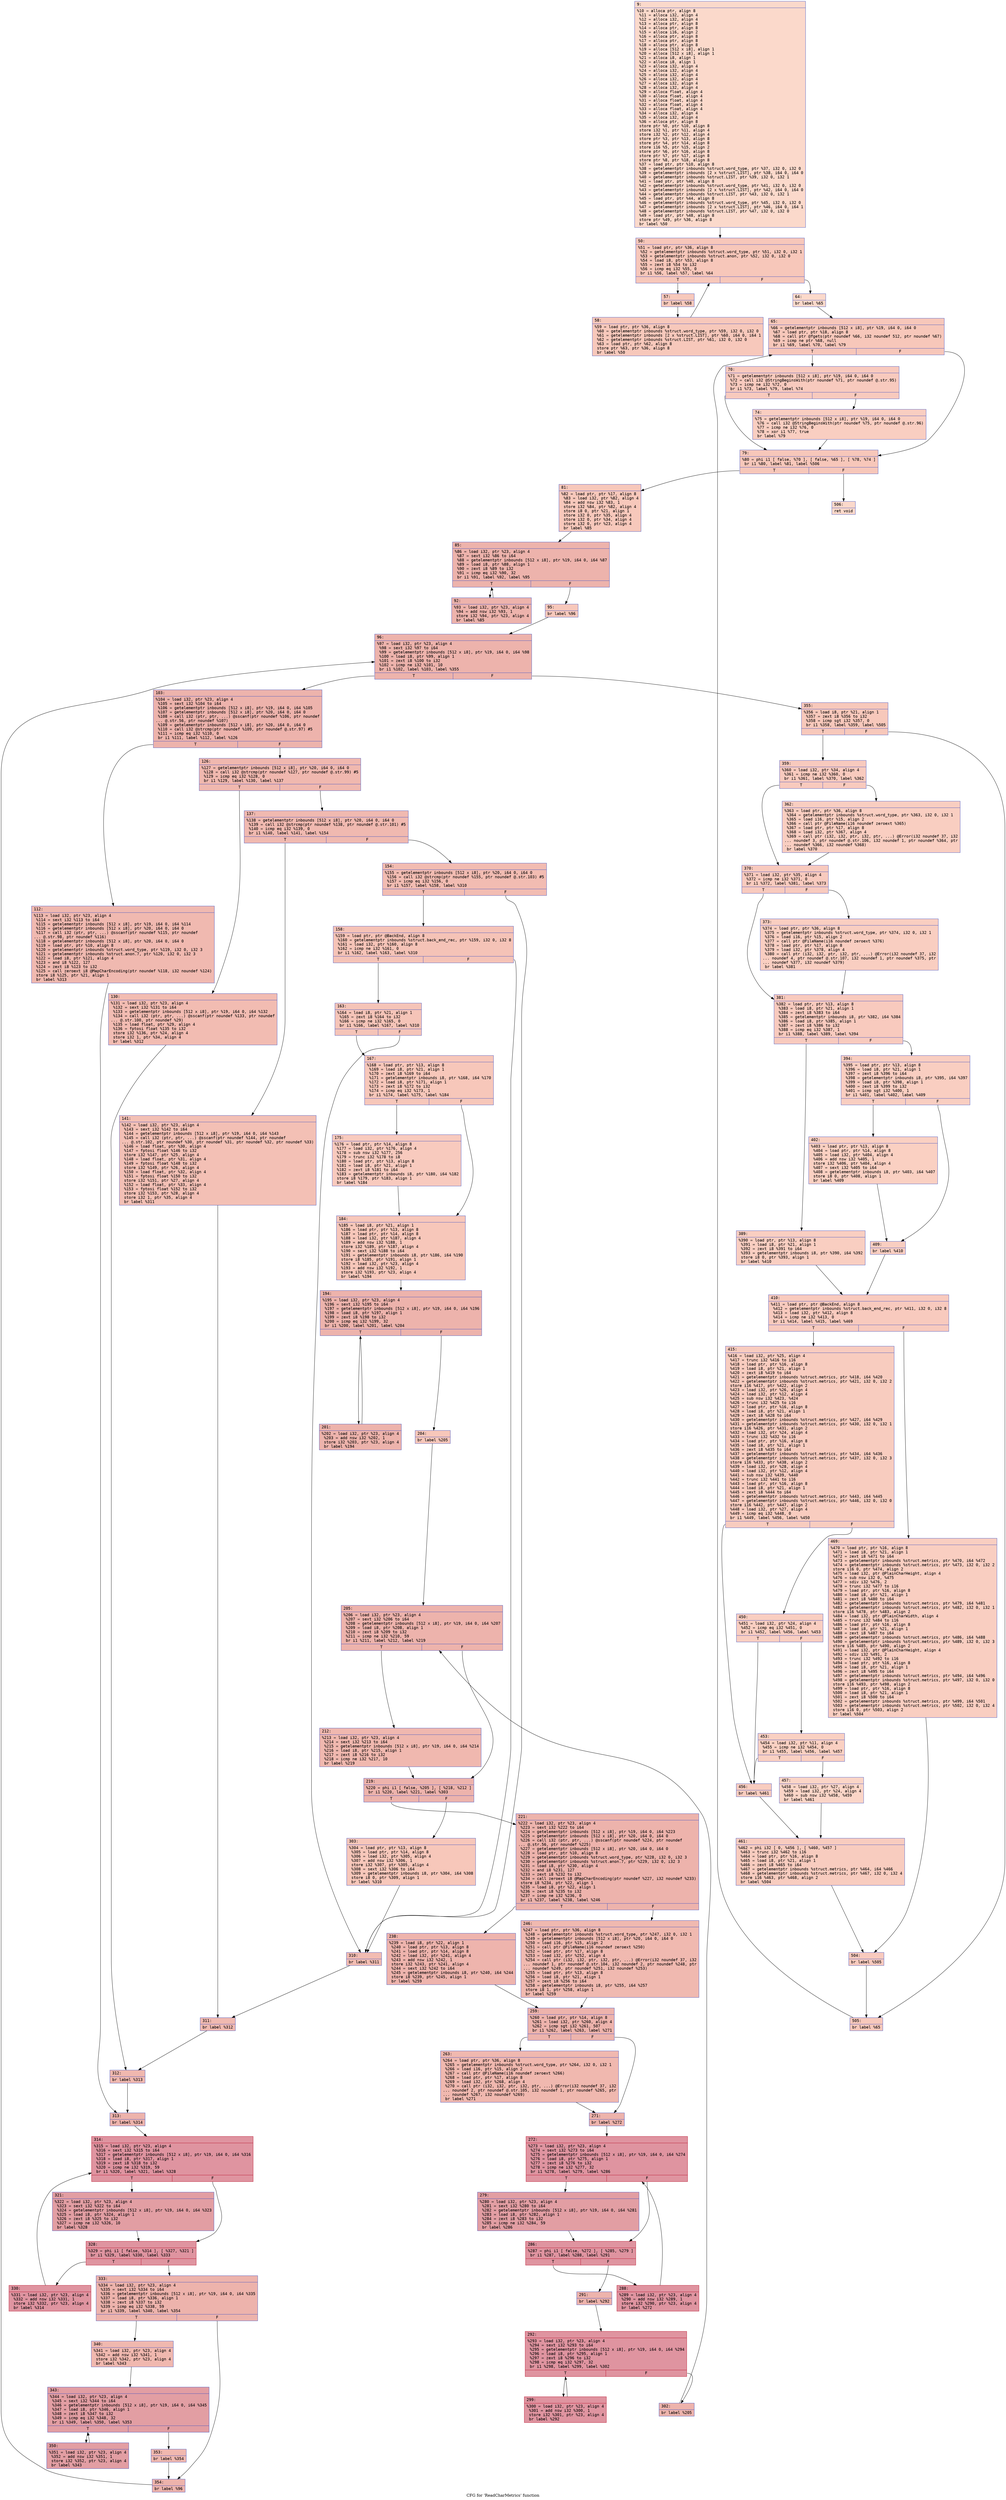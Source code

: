 digraph "CFG for 'ReadCharMetrics' function" {
	label="CFG for 'ReadCharMetrics' function";

	Node0x600000510820 [shape=record,color="#3d50c3ff", style=filled, fillcolor="#f7a88970" fontname="Courier",label="{9:\l|  %10 = alloca ptr, align 8\l  %11 = alloca i32, align 4\l  %12 = alloca i32, align 4\l  %13 = alloca ptr, align 8\l  %14 = alloca ptr, align 8\l  %15 = alloca i16, align 2\l  %16 = alloca ptr, align 8\l  %17 = alloca ptr, align 8\l  %18 = alloca ptr, align 8\l  %19 = alloca [512 x i8], align 1\l  %20 = alloca [512 x i8], align 1\l  %21 = alloca i8, align 1\l  %22 = alloca i8, align 1\l  %23 = alloca i32, align 4\l  %24 = alloca i32, align 4\l  %25 = alloca i32, align 4\l  %26 = alloca i32, align 4\l  %27 = alloca i32, align 4\l  %28 = alloca i32, align 4\l  %29 = alloca float, align 4\l  %30 = alloca float, align 4\l  %31 = alloca float, align 4\l  %32 = alloca float, align 4\l  %33 = alloca float, align 4\l  %34 = alloca i32, align 4\l  %35 = alloca i32, align 4\l  %36 = alloca ptr, align 8\l  store ptr %0, ptr %10, align 8\l  store i32 %1, ptr %11, align 4\l  store i32 %2, ptr %12, align 4\l  store ptr %3, ptr %13, align 8\l  store ptr %4, ptr %14, align 8\l  store i16 %5, ptr %15, align 2\l  store ptr %6, ptr %16, align 8\l  store ptr %7, ptr %17, align 8\l  store ptr %8, ptr %18, align 8\l  %37 = load ptr, ptr %10, align 8\l  %38 = getelementptr inbounds %struct.word_type, ptr %37, i32 0, i32 0\l  %39 = getelementptr inbounds [2 x %struct.LIST], ptr %38, i64 0, i64 0\l  %40 = getelementptr inbounds %struct.LIST, ptr %39, i32 0, i32 1\l  %41 = load ptr, ptr %40, align 8\l  %42 = getelementptr inbounds %struct.word_type, ptr %41, i32 0, i32 0\l  %43 = getelementptr inbounds [2 x %struct.LIST], ptr %42, i64 0, i64 0\l  %44 = getelementptr inbounds %struct.LIST, ptr %43, i32 0, i32 1\l  %45 = load ptr, ptr %44, align 8\l  %46 = getelementptr inbounds %struct.word_type, ptr %45, i32 0, i32 0\l  %47 = getelementptr inbounds [2 x %struct.LIST], ptr %46, i64 0, i64 1\l  %48 = getelementptr inbounds %struct.LIST, ptr %47, i32 0, i32 0\l  %49 = load ptr, ptr %48, align 8\l  store ptr %49, ptr %36, align 8\l  br label %50\l}"];
	Node0x600000510820 -> Node0x600000510870[tooltip="9 -> 50\nProbability 100.00%" ];
	Node0x600000510870 [shape=record,color="#3d50c3ff", style=filled, fillcolor="#ec7f6370" fontname="Courier",label="{50:\l|  %51 = load ptr, ptr %36, align 8\l  %52 = getelementptr inbounds %struct.word_type, ptr %51, i32 0, i32 1\l  %53 = getelementptr inbounds %struct.anon, ptr %52, i32 0, i32 0\l  %54 = load i8, ptr %53, align 8\l  %55 = zext i8 %54 to i32\l  %56 = icmp eq i32 %55, 0\l  br i1 %56, label %57, label %64\l|{<s0>T|<s1>F}}"];
	Node0x600000510870:s0 -> Node0x6000005108c0[tooltip="50 -> 57\nProbability 96.88%" ];
	Node0x600000510870:s1 -> Node0x600000510960[tooltip="50 -> 64\nProbability 3.12%" ];
	Node0x6000005108c0 [shape=record,color="#3d50c3ff", style=filled, fillcolor="#ed836670" fontname="Courier",label="{57:\l|  br label %58\l}"];
	Node0x6000005108c0 -> Node0x600000510910[tooltip="57 -> 58\nProbability 100.00%" ];
	Node0x600000510910 [shape=record,color="#3d50c3ff", style=filled, fillcolor="#ed836670" fontname="Courier",label="{58:\l|  %59 = load ptr, ptr %36, align 8\l  %60 = getelementptr inbounds %struct.word_type, ptr %59, i32 0, i32 0\l  %61 = getelementptr inbounds [2 x %struct.LIST], ptr %60, i64 0, i64 1\l  %62 = getelementptr inbounds %struct.LIST, ptr %61, i32 0, i32 0\l  %63 = load ptr, ptr %62, align 8\l  store ptr %63, ptr %36, align 8\l  br label %50\l}"];
	Node0x600000510910 -> Node0x600000510870[tooltip="58 -> 50\nProbability 100.00%" ];
	Node0x600000510960 [shape=record,color="#3d50c3ff", style=filled, fillcolor="#f7a88970" fontname="Courier",label="{64:\l|  br label %65\l}"];
	Node0x600000510960 -> Node0x6000005109b0[tooltip="64 -> 65\nProbability 100.00%" ];
	Node0x6000005109b0 [shape=record,color="#3d50c3ff", style=filled, fillcolor="#ec7f6370" fontname="Courier",label="{65:\l|  %66 = getelementptr inbounds [512 x i8], ptr %19, i64 0, i64 0\l  %67 = load ptr, ptr %18, align 8\l  %68 = call ptr @fgets(ptr noundef %66, i32 noundef 512, ptr noundef %67)\l  %69 = icmp ne ptr %68, null\l  br i1 %69, label %70, label %79\l|{<s0>T|<s1>F}}"];
	Node0x6000005109b0:s0 -> Node0x600000510a00[tooltip="65 -> 70\nProbability 62.50%" ];
	Node0x6000005109b0:s1 -> Node0x600000510aa0[tooltip="65 -> 79\nProbability 37.50%" ];
	Node0x600000510a00 [shape=record,color="#3d50c3ff", style=filled, fillcolor="#ef886b70" fontname="Courier",label="{70:\l|  %71 = getelementptr inbounds [512 x i8], ptr %19, i64 0, i64 0\l  %72 = call i32 @StringBeginsWith(ptr noundef %71, ptr noundef @.str.95)\l  %73 = icmp ne i32 %72, 0\l  br i1 %73, label %79, label %74\l|{<s0>T|<s1>F}}"];
	Node0x600000510a00:s0 -> Node0x600000510aa0[tooltip="70 -> 79\nProbability 62.50%" ];
	Node0x600000510a00:s1 -> Node0x600000510a50[tooltip="70 -> 74\nProbability 37.50%" ];
	Node0x600000510a50 [shape=record,color="#3d50c3ff", style=filled, fillcolor="#f2907270" fontname="Courier",label="{74:\l|  %75 = getelementptr inbounds [512 x i8], ptr %19, i64 0, i64 0\l  %76 = call i32 @StringBeginsWith(ptr noundef %75, ptr noundef @.str.96)\l  %77 = icmp ne i32 %76, 0\l  %78 = xor i1 %77, true\l  br label %79\l}"];
	Node0x600000510a50 -> Node0x600000510aa0[tooltip="74 -> 79\nProbability 100.00%" ];
	Node0x600000510aa0 [shape=record,color="#3d50c3ff", style=filled, fillcolor="#ec7f6370" fontname="Courier",label="{79:\l|  %80 = phi i1 [ false, %70 ], [ false, %65 ], [ %78, %74 ]\l  br i1 %80, label %81, label %506\l|{<s0>T|<s1>F}}"];
	Node0x600000510aa0:s0 -> Node0x600000510af0[tooltip="79 -> 81\nProbability 96.88%" ];
	Node0x600000510aa0:s1 -> Node0x600000512170[tooltip="79 -> 506\nProbability 3.12%" ];
	Node0x600000510af0 [shape=record,color="#3d50c3ff", style=filled, fillcolor="#ed836670" fontname="Courier",label="{81:\l|  %82 = load ptr, ptr %17, align 8\l  %83 = load i32, ptr %82, align 4\l  %84 = add nsw i32 %83, 1\l  store i32 %84, ptr %82, align 4\l  store i8 0, ptr %21, align 1\l  store i32 0, ptr %35, align 4\l  store i32 0, ptr %34, align 4\l  store i32 0, ptr %23, align 4\l  br label %85\l}"];
	Node0x600000510af0 -> Node0x600000510b40[tooltip="81 -> 85\nProbability 100.00%" ];
	Node0x600000510b40 [shape=record,color="#3d50c3ff", style=filled, fillcolor="#d6524470" fontname="Courier",label="{85:\l|  %86 = load i32, ptr %23, align 4\l  %87 = sext i32 %86 to i64\l  %88 = getelementptr inbounds [512 x i8], ptr %19, i64 0, i64 %87\l  %89 = load i8, ptr %88, align 1\l  %90 = zext i8 %89 to i32\l  %91 = icmp eq i32 %90, 32\l  br i1 %91, label %92, label %95\l|{<s0>T|<s1>F}}"];
	Node0x600000510b40:s0 -> Node0x600000510b90[tooltip="85 -> 92\nProbability 96.88%" ];
	Node0x600000510b40:s1 -> Node0x600000510be0[tooltip="85 -> 95\nProbability 3.12%" ];
	Node0x600000510b90 [shape=record,color="#3d50c3ff", style=filled, fillcolor="#d6524470" fontname="Courier",label="{92:\l|  %93 = load i32, ptr %23, align 4\l  %94 = add nsw i32 %93, 1\l  store i32 %94, ptr %23, align 4\l  br label %85\l}"];
	Node0x600000510b90 -> Node0x600000510b40[tooltip="92 -> 85\nProbability 100.00%" ];
	Node0x600000510be0 [shape=record,color="#3d50c3ff", style=filled, fillcolor="#ed836670" fontname="Courier",label="{95:\l|  br label %96\l}"];
	Node0x600000510be0 -> Node0x600000510c30[tooltip="95 -> 96\nProbability 100.00%" ];
	Node0x600000510c30 [shape=record,color="#3d50c3ff", style=filled, fillcolor="#d6524470" fontname="Courier",label="{96:\l|  %97 = load i32, ptr %23, align 4\l  %98 = sext i32 %97 to i64\l  %99 = getelementptr inbounds [512 x i8], ptr %19, i64 0, i64 %98\l  %100 = load i8, ptr %99, align 1\l  %101 = zext i8 %100 to i32\l  %102 = icmp ne i32 %101, 10\l  br i1 %102, label %103, label %355\l|{<s0>T|<s1>F}}"];
	Node0x600000510c30:s0 -> Node0x600000510c80[tooltip="96 -> 103\nProbability 96.88%" ];
	Node0x600000510c30:s1 -> Node0x600000511b30[tooltip="96 -> 355\nProbability 3.12%" ];
	Node0x600000510c80 [shape=record,color="#3d50c3ff", style=filled, fillcolor="#d6524470" fontname="Courier",label="{103:\l|  %104 = load i32, ptr %23, align 4\l  %105 = sext i32 %104 to i64\l  %106 = getelementptr inbounds [512 x i8], ptr %19, i64 0, i64 %105\l  %107 = getelementptr inbounds [512 x i8], ptr %20, i64 0, i64 0\l  %108 = call i32 (ptr, ptr, ...) @sscanf(ptr noundef %106, ptr noundef\l... @.str.56, ptr noundef %107)\l  %109 = getelementptr inbounds [512 x i8], ptr %20, i64 0, i64 0\l  %110 = call i32 @strcmp(ptr noundef %109, ptr noundef @.str.97) #5\l  %111 = icmp eq i32 %110, 0\l  br i1 %111, label %112, label %126\l|{<s0>T|<s1>F}}"];
	Node0x600000510c80:s0 -> Node0x600000510cd0[tooltip="103 -> 112\nProbability 37.50%" ];
	Node0x600000510c80:s1 -> Node0x600000510d20[tooltip="103 -> 126\nProbability 62.50%" ];
	Node0x600000510cd0 [shape=record,color="#3d50c3ff", style=filled, fillcolor="#de614d70" fontname="Courier",label="{112:\l|  %113 = load i32, ptr %23, align 4\l  %114 = sext i32 %113 to i64\l  %115 = getelementptr inbounds [512 x i8], ptr %19, i64 0, i64 %114\l  %116 = getelementptr inbounds [512 x i8], ptr %20, i64 0, i64 0\l  %117 = call i32 (ptr, ptr, ...) @sscanf(ptr noundef %115, ptr noundef\l... @.str.98, ptr noundef %116)\l  %118 = getelementptr inbounds [512 x i8], ptr %20, i64 0, i64 0\l  %119 = load ptr, ptr %10, align 8\l  %120 = getelementptr inbounds %struct.word_type, ptr %119, i32 0, i32 3\l  %121 = getelementptr inbounds %struct.anon.7, ptr %120, i32 0, i32 3\l  %122 = load i8, ptr %121, align 4\l  %123 = and i8 %122, 127\l  %124 = zext i8 %123 to i32\l  %125 = call zeroext i8 @MapCharEncoding(ptr noundef %118, i32 noundef %124)\l  store i8 %125, ptr %21, align 1\l  br label %313\l}"];
	Node0x600000510cd0 -> Node0x6000005117c0[tooltip="112 -> 313\nProbability 100.00%" ];
	Node0x600000510d20 [shape=record,color="#3d50c3ff", style=filled, fillcolor="#dc5d4a70" fontname="Courier",label="{126:\l|  %127 = getelementptr inbounds [512 x i8], ptr %20, i64 0, i64 0\l  %128 = call i32 @strcmp(ptr noundef %127, ptr noundef @.str.99) #5\l  %129 = icmp eq i32 %128, 0\l  br i1 %129, label %130, label %137\l|{<s0>T|<s1>F}}"];
	Node0x600000510d20:s0 -> Node0x600000510d70[tooltip="126 -> 130\nProbability 37.50%" ];
	Node0x600000510d20:s1 -> Node0x600000510dc0[tooltip="126 -> 137\nProbability 62.50%" ];
	Node0x600000510d70 [shape=record,color="#3d50c3ff", style=filled, fillcolor="#e1675170" fontname="Courier",label="{130:\l|  %131 = load i32, ptr %23, align 4\l  %132 = sext i32 %131 to i64\l  %133 = getelementptr inbounds [512 x i8], ptr %19, i64 0, i64 %132\l  %134 = call i32 (ptr, ptr, ...) @sscanf(ptr noundef %133, ptr noundef\l... @.str.100, ptr noundef %29)\l  %135 = load float, ptr %29, align 4\l  %136 = fptosi float %135 to i32\l  store i32 %136, ptr %24, align 4\l  store i32 1, ptr %34, align 4\l  br label %312\l}"];
	Node0x600000510d70 -> Node0x600000511770[tooltip="130 -> 312\nProbability 100.00%" ];
	Node0x600000510dc0 [shape=record,color="#3d50c3ff", style=filled, fillcolor="#de614d70" fontname="Courier",label="{137:\l|  %138 = getelementptr inbounds [512 x i8], ptr %20, i64 0, i64 0\l  %139 = call i32 @strcmp(ptr noundef %138, ptr noundef @.str.101) #5\l  %140 = icmp eq i32 %139, 0\l  br i1 %140, label %141, label %154\l|{<s0>T|<s1>F}}"];
	Node0x600000510dc0:s0 -> Node0x600000510e10[tooltip="137 -> 141\nProbability 37.50%" ];
	Node0x600000510dc0:s1 -> Node0x600000510e60[tooltip="137 -> 154\nProbability 62.50%" ];
	Node0x600000510e10 [shape=record,color="#3d50c3ff", style=filled, fillcolor="#e5705870" fontname="Courier",label="{141:\l|  %142 = load i32, ptr %23, align 4\l  %143 = sext i32 %142 to i64\l  %144 = getelementptr inbounds [512 x i8], ptr %19, i64 0, i64 %143\l  %145 = call i32 (ptr, ptr, ...) @sscanf(ptr noundef %144, ptr noundef\l... @.str.102, ptr noundef %30, ptr noundef %31, ptr noundef %32, ptr noundef %33)\l  %146 = load float, ptr %30, align 4\l  %147 = fptosi float %146 to i32\l  store i32 %147, ptr %25, align 4\l  %148 = load float, ptr %31, align 4\l  %149 = fptosi float %148 to i32\l  store i32 %149, ptr %26, align 4\l  %150 = load float, ptr %32, align 4\l  %151 = fptosi float %150 to i32\l  store i32 %151, ptr %27, align 4\l  %152 = load float, ptr %33, align 4\l  %153 = fptosi float %152 to i32\l  store i32 %153, ptr %28, align 4\l  store i32 1, ptr %35, align 4\l  br label %311\l}"];
	Node0x600000510e10 -> Node0x600000511720[tooltip="141 -> 311\nProbability 100.00%" ];
	Node0x600000510e60 [shape=record,color="#3d50c3ff", style=filled, fillcolor="#e1675170" fontname="Courier",label="{154:\l|  %155 = getelementptr inbounds [512 x i8], ptr %20, i64 0, i64 0\l  %156 = call i32 @strcmp(ptr noundef %155, ptr noundef @.str.103) #5\l  %157 = icmp eq i32 %156, 0\l  br i1 %157, label %158, label %310\l|{<s0>T|<s1>F}}"];
	Node0x600000510e60:s0 -> Node0x600000510eb0[tooltip="154 -> 158\nProbability 37.50%" ];
	Node0x600000510e60:s1 -> Node0x6000005116d0[tooltip="154 -> 310\nProbability 62.50%" ];
	Node0x600000510eb0 [shape=record,color="#3d50c3ff", style=filled, fillcolor="#e8765c70" fontname="Courier",label="{158:\l|  %159 = load ptr, ptr @BackEnd, align 8\l  %160 = getelementptr inbounds %struct.back_end_rec, ptr %159, i32 0, i32 8\l  %161 = load i32, ptr %160, align 8\l  %162 = icmp ne i32 %161, 0\l  br i1 %162, label %163, label %310\l|{<s0>T|<s1>F}}"];
	Node0x600000510eb0:s0 -> Node0x600000510f00[tooltip="158 -> 163\nProbability 62.50%" ];
	Node0x600000510eb0:s1 -> Node0x6000005116d0[tooltip="158 -> 310\nProbability 37.50%" ];
	Node0x600000510f00 [shape=record,color="#3d50c3ff", style=filled, fillcolor="#e97a5f70" fontname="Courier",label="{163:\l|  %164 = load i8, ptr %21, align 1\l  %165 = zext i8 %164 to i32\l  %166 = icmp ne i32 %165, 0\l  br i1 %166, label %167, label %310\l|{<s0>T|<s1>F}}"];
	Node0x600000510f00:s0 -> Node0x600000510f50[tooltip="163 -> 167\nProbability 62.50%" ];
	Node0x600000510f00:s1 -> Node0x6000005116d0[tooltip="163 -> 310\nProbability 37.50%" ];
	Node0x600000510f50 [shape=record,color="#3d50c3ff", style=filled, fillcolor="#ec7f6370" fontname="Courier",label="{167:\l|  %168 = load ptr, ptr %13, align 8\l  %169 = load i8, ptr %21, align 1\l  %170 = zext i8 %169 to i64\l  %171 = getelementptr inbounds i8, ptr %168, i64 %170\l  %172 = load i8, ptr %171, align 1\l  %173 = zext i8 %172 to i32\l  %174 = icmp eq i32 %173, 1\l  br i1 %174, label %175, label %184\l|{<s0>T|<s1>F}}"];
	Node0x600000510f50:s0 -> Node0x600000510fa0[tooltip="167 -> 175\nProbability 50.00%" ];
	Node0x600000510f50:s1 -> Node0x600000510ff0[tooltip="167 -> 184\nProbability 50.00%" ];
	Node0x600000510fa0 [shape=record,color="#3d50c3ff", style=filled, fillcolor="#ef886b70" fontname="Courier",label="{175:\l|  %176 = load ptr, ptr %14, align 8\l  %177 = load i32, ptr %176, align 4\l  %178 = sub nsw i32 %177, 256\l  %179 = trunc i32 %178 to i8\l  %180 = load ptr, ptr %13, align 8\l  %181 = load i8, ptr %21, align 1\l  %182 = zext i8 %181 to i64\l  %183 = getelementptr inbounds i8, ptr %180, i64 %182\l  store i8 %179, ptr %183, align 1\l  br label %184\l}"];
	Node0x600000510fa0 -> Node0x600000510ff0[tooltip="175 -> 184\nProbability 100.00%" ];
	Node0x600000510ff0 [shape=record,color="#3d50c3ff", style=filled, fillcolor="#ec7f6370" fontname="Courier",label="{184:\l|  %185 = load i8, ptr %21, align 1\l  %186 = load ptr, ptr %13, align 8\l  %187 = load ptr, ptr %14, align 8\l  %188 = load i32, ptr %187, align 4\l  %189 = add nsw i32 %188, 1\l  store i32 %189, ptr %187, align 4\l  %190 = sext i32 %188 to i64\l  %191 = getelementptr inbounds i8, ptr %186, i64 %190\l  store i8 %185, ptr %191, align 1\l  %192 = load i32, ptr %23, align 4\l  %193 = add nsw i32 %192, 1\l  store i32 %193, ptr %23, align 4\l  br label %194\l}"];
	Node0x600000510ff0 -> Node0x600000511040[tooltip="184 -> 194\nProbability 100.00%" ];
	Node0x600000511040 [shape=record,color="#3d50c3ff", style=filled, fillcolor="#d6524470" fontname="Courier",label="{194:\l|  %195 = load i32, ptr %23, align 4\l  %196 = sext i32 %195 to i64\l  %197 = getelementptr inbounds [512 x i8], ptr %19, i64 0, i64 %196\l  %198 = load i8, ptr %197, align 1\l  %199 = zext i8 %198 to i32\l  %200 = icmp eq i32 %199, 32\l  br i1 %200, label %201, label %204\l|{<s0>T|<s1>F}}"];
	Node0x600000511040:s0 -> Node0x600000511090[tooltip="194 -> 201\nProbability 96.88%" ];
	Node0x600000511040:s1 -> Node0x6000005110e0[tooltip="194 -> 204\nProbability 3.12%" ];
	Node0x600000511090 [shape=record,color="#3d50c3ff", style=filled, fillcolor="#d6524470" fontname="Courier",label="{201:\l|  %202 = load i32, ptr %23, align 4\l  %203 = add nsw i32 %202, 1\l  store i32 %203, ptr %23, align 4\l  br label %194\l}"];
	Node0x600000511090 -> Node0x600000511040[tooltip="201 -> 194\nProbability 100.00%" ];
	Node0x6000005110e0 [shape=record,color="#3d50c3ff", style=filled, fillcolor="#ec7f6370" fontname="Courier",label="{204:\l|  br label %205\l}"];
	Node0x6000005110e0 -> Node0x600000511130[tooltip="204 -> 205\nProbability 100.00%" ];
	Node0x600000511130 [shape=record,color="#3d50c3ff", style=filled, fillcolor="#d6524470" fontname="Courier",label="{205:\l|  %206 = load i32, ptr %23, align 4\l  %207 = sext i32 %206 to i64\l  %208 = getelementptr inbounds [512 x i8], ptr %19, i64 0, i64 %207\l  %209 = load i8, ptr %208, align 1\l  %210 = zext i8 %209 to i32\l  %211 = icmp ne i32 %210, 59\l  br i1 %211, label %212, label %219\l|{<s0>T|<s1>F}}"];
	Node0x600000511130:s0 -> Node0x600000511180[tooltip="205 -> 212\nProbability 50.00%" ];
	Node0x600000511130:s1 -> Node0x6000005111d0[tooltip="205 -> 219\nProbability 50.00%" ];
	Node0x600000511180 [shape=record,color="#3d50c3ff", style=filled, fillcolor="#dc5d4a70" fontname="Courier",label="{212:\l|  %213 = load i32, ptr %23, align 4\l  %214 = sext i32 %213 to i64\l  %215 = getelementptr inbounds [512 x i8], ptr %19, i64 0, i64 %214\l  %216 = load i8, ptr %215, align 1\l  %217 = zext i8 %216 to i32\l  %218 = icmp ne i32 %217, 10\l  br label %219\l}"];
	Node0x600000511180 -> Node0x6000005111d0[tooltip="212 -> 219\nProbability 100.00%" ];
	Node0x6000005111d0 [shape=record,color="#3d50c3ff", style=filled, fillcolor="#d6524470" fontname="Courier",label="{219:\l|  %220 = phi i1 [ false, %205 ], [ %218, %212 ]\l  br i1 %220, label %221, label %303\l|{<s0>T|<s1>F}}"];
	Node0x6000005111d0:s0 -> Node0x600000511220[tooltip="219 -> 221\nProbability 96.88%" ];
	Node0x6000005111d0:s1 -> Node0x600000511680[tooltip="219 -> 303\nProbability 3.12%" ];
	Node0x600000511220 [shape=record,color="#3d50c3ff", style=filled, fillcolor="#d6524470" fontname="Courier",label="{221:\l|  %222 = load i32, ptr %23, align 4\l  %223 = sext i32 %222 to i64\l  %224 = getelementptr inbounds [512 x i8], ptr %19, i64 0, i64 %223\l  %225 = getelementptr inbounds [512 x i8], ptr %20, i64 0, i64 0\l  %226 = call i32 (ptr, ptr, ...) @sscanf(ptr noundef %224, ptr noundef\l... @.str.56, ptr noundef %225)\l  %227 = getelementptr inbounds [512 x i8], ptr %20, i64 0, i64 0\l  %228 = load ptr, ptr %10, align 8\l  %229 = getelementptr inbounds %struct.word_type, ptr %228, i32 0, i32 3\l  %230 = getelementptr inbounds %struct.anon.7, ptr %229, i32 0, i32 3\l  %231 = load i8, ptr %230, align 4\l  %232 = and i8 %231, 127\l  %233 = zext i8 %232 to i32\l  %234 = call zeroext i8 @MapCharEncoding(ptr noundef %227, i32 noundef %233)\l  store i8 %234, ptr %22, align 1\l  %235 = load i8, ptr %22, align 1\l  %236 = zext i8 %235 to i32\l  %237 = icmp ne i32 %236, 0\l  br i1 %237, label %238, label %246\l|{<s0>T|<s1>F}}"];
	Node0x600000511220:s0 -> Node0x600000511270[tooltip="221 -> 238\nProbability 62.50%" ];
	Node0x600000511220:s1 -> Node0x6000005112c0[tooltip="221 -> 246\nProbability 37.50%" ];
	Node0x600000511270 [shape=record,color="#3d50c3ff", style=filled, fillcolor="#d8564670" fontname="Courier",label="{238:\l|  %239 = load i8, ptr %22, align 1\l  %240 = load ptr, ptr %13, align 8\l  %241 = load ptr, ptr %14, align 8\l  %242 = load i32, ptr %241, align 4\l  %243 = add nsw i32 %242, 1\l  store i32 %243, ptr %241, align 4\l  %244 = sext i32 %242 to i64\l  %245 = getelementptr inbounds i8, ptr %240, i64 %244\l  store i8 %239, ptr %245, align 1\l  br label %259\l}"];
	Node0x600000511270 -> Node0x600000511310[tooltip="238 -> 259\nProbability 100.00%" ];
	Node0x6000005112c0 [shape=record,color="#3d50c3ff", style=filled, fillcolor="#de614d70" fontname="Courier",label="{246:\l|  %247 = load ptr, ptr %36, align 8\l  %248 = getelementptr inbounds %struct.word_type, ptr %247, i32 0, i32 1\l  %249 = getelementptr inbounds [512 x i8], ptr %20, i64 0, i64 0\l  %250 = load i16, ptr %15, align 2\l  %251 = call ptr @FileName(i16 noundef zeroext %250)\l  %252 = load ptr, ptr %17, align 8\l  %253 = load i32, ptr %252, align 4\l  %254 = call ptr (i32, i32, ptr, i32, ptr, ...) @Error(i32 noundef 37, i32\l... noundef 1, ptr noundef @.str.104, i32 noundef 2, ptr noundef %248, ptr\l... noundef %249, ptr noundef %251, i32 noundef %253)\l  %255 = load ptr, ptr %13, align 8\l  %256 = load i8, ptr %21, align 1\l  %257 = zext i8 %256 to i64\l  %258 = getelementptr inbounds i8, ptr %255, i64 %257\l  store i8 1, ptr %258, align 1\l  br label %259\l}"];
	Node0x6000005112c0 -> Node0x600000511310[tooltip="246 -> 259\nProbability 100.00%" ];
	Node0x600000511310 [shape=record,color="#3d50c3ff", style=filled, fillcolor="#d6524470" fontname="Courier",label="{259:\l|  %260 = load ptr, ptr %14, align 8\l  %261 = load i32, ptr %260, align 4\l  %262 = icmp sgt i32 %261, 507\l  br i1 %262, label %263, label %271\l|{<s0>T|<s1>F}}"];
	Node0x600000511310:s0 -> Node0x600000511360[tooltip="259 -> 263\nProbability 50.00%" ];
	Node0x600000511310:s1 -> Node0x6000005113b0[tooltip="259 -> 271\nProbability 50.00%" ];
	Node0x600000511360 [shape=record,color="#3d50c3ff", style=filled, fillcolor="#dc5d4a70" fontname="Courier",label="{263:\l|  %264 = load ptr, ptr %36, align 8\l  %265 = getelementptr inbounds %struct.word_type, ptr %264, i32 0, i32 1\l  %266 = load i16, ptr %15, align 2\l  %267 = call ptr @FileName(i16 noundef zeroext %266)\l  %268 = load ptr, ptr %17, align 8\l  %269 = load i32, ptr %268, align 4\l  %270 = call ptr (i32, i32, ptr, i32, ptr, ...) @Error(i32 noundef 37, i32\l... noundef 2, ptr noundef @.str.105, i32 noundef 1, ptr noundef %265, ptr\l... noundef %267, i32 noundef %269)\l  br label %271\l}"];
	Node0x600000511360 -> Node0x6000005113b0[tooltip="263 -> 271\nProbability 100.00%" ];
	Node0x6000005113b0 [shape=record,color="#3d50c3ff", style=filled, fillcolor="#d6524470" fontname="Courier",label="{271:\l|  br label %272\l}"];
	Node0x6000005113b0 -> Node0x600000511400[tooltip="271 -> 272\nProbability 100.00%" ];
	Node0x600000511400 [shape=record,color="#b70d28ff", style=filled, fillcolor="#b70d2870" fontname="Courier",label="{272:\l|  %273 = load i32, ptr %23, align 4\l  %274 = sext i32 %273 to i64\l  %275 = getelementptr inbounds [512 x i8], ptr %19, i64 0, i64 %274\l  %276 = load i8, ptr %275, align 1\l  %277 = zext i8 %276 to i32\l  %278 = icmp ne i32 %277, 32\l  br i1 %278, label %279, label %286\l|{<s0>T|<s1>F}}"];
	Node0x600000511400:s0 -> Node0x600000511450[tooltip="272 -> 279\nProbability 50.00%" ];
	Node0x600000511400:s1 -> Node0x6000005114a0[tooltip="272 -> 286\nProbability 50.00%" ];
	Node0x600000511450 [shape=record,color="#3d50c3ff", style=filled, fillcolor="#be242e70" fontname="Courier",label="{279:\l|  %280 = load i32, ptr %23, align 4\l  %281 = sext i32 %280 to i64\l  %282 = getelementptr inbounds [512 x i8], ptr %19, i64 0, i64 %281\l  %283 = load i8, ptr %282, align 1\l  %284 = zext i8 %283 to i32\l  %285 = icmp ne i32 %284, 59\l  br label %286\l}"];
	Node0x600000511450 -> Node0x6000005114a0[tooltip="279 -> 286\nProbability 100.00%" ];
	Node0x6000005114a0 [shape=record,color="#b70d28ff", style=filled, fillcolor="#b70d2870" fontname="Courier",label="{286:\l|  %287 = phi i1 [ false, %272 ], [ %285, %279 ]\l  br i1 %287, label %288, label %291\l|{<s0>T|<s1>F}}"];
	Node0x6000005114a0:s0 -> Node0x6000005114f0[tooltip="286 -> 288\nProbability 96.88%" ];
	Node0x6000005114a0:s1 -> Node0x600000511540[tooltip="286 -> 291\nProbability 3.12%" ];
	Node0x6000005114f0 [shape=record,color="#b70d28ff", style=filled, fillcolor="#b70d2870" fontname="Courier",label="{288:\l|  %289 = load i32, ptr %23, align 4\l  %290 = add nsw i32 %289, 1\l  store i32 %290, ptr %23, align 4\l  br label %272\l}"];
	Node0x6000005114f0 -> Node0x600000511400[tooltip="288 -> 272\nProbability 100.00%" ];
	Node0x600000511540 [shape=record,color="#3d50c3ff", style=filled, fillcolor="#d6524470" fontname="Courier",label="{291:\l|  br label %292\l}"];
	Node0x600000511540 -> Node0x600000511590[tooltip="291 -> 292\nProbability 100.00%" ];
	Node0x600000511590 [shape=record,color="#b70d28ff", style=filled, fillcolor="#b70d2870" fontname="Courier",label="{292:\l|  %293 = load i32, ptr %23, align 4\l  %294 = sext i32 %293 to i64\l  %295 = getelementptr inbounds [512 x i8], ptr %19, i64 0, i64 %294\l  %296 = load i8, ptr %295, align 1\l  %297 = zext i8 %296 to i32\l  %298 = icmp eq i32 %297, 32\l  br i1 %298, label %299, label %302\l|{<s0>T|<s1>F}}"];
	Node0x600000511590:s0 -> Node0x6000005115e0[tooltip="292 -> 299\nProbability 96.88%" ];
	Node0x600000511590:s1 -> Node0x600000511630[tooltip="292 -> 302\nProbability 3.12%" ];
	Node0x6000005115e0 [shape=record,color="#b70d28ff", style=filled, fillcolor="#b70d2870" fontname="Courier",label="{299:\l|  %300 = load i32, ptr %23, align 4\l  %301 = add nsw i32 %300, 1\l  store i32 %301, ptr %23, align 4\l  br label %292\l}"];
	Node0x6000005115e0 -> Node0x600000511590[tooltip="299 -> 292\nProbability 100.00%" ];
	Node0x600000511630 [shape=record,color="#3d50c3ff", style=filled, fillcolor="#d6524470" fontname="Courier",label="{302:\l|  br label %205\l}"];
	Node0x600000511630 -> Node0x600000511130[tooltip="302 -> 205\nProbability 100.00%" ];
	Node0x600000511680 [shape=record,color="#3d50c3ff", style=filled, fillcolor="#ec7f6370" fontname="Courier",label="{303:\l|  %304 = load ptr, ptr %13, align 8\l  %305 = load ptr, ptr %14, align 8\l  %306 = load i32, ptr %305, align 4\l  %307 = add nsw i32 %306, 1\l  store i32 %307, ptr %305, align 4\l  %308 = sext i32 %306 to i64\l  %309 = getelementptr inbounds i8, ptr %304, i64 %308\l  store i8 0, ptr %309, align 1\l  br label %310\l}"];
	Node0x600000511680 -> Node0x6000005116d0[tooltip="303 -> 310\nProbability 100.00%" ];
	Node0x6000005116d0 [shape=record,color="#3d50c3ff", style=filled, fillcolor="#e1675170" fontname="Courier",label="{310:\l|  br label %311\l}"];
	Node0x6000005116d0 -> Node0x600000511720[tooltip="310 -> 311\nProbability 100.00%" ];
	Node0x600000511720 [shape=record,color="#3d50c3ff", style=filled, fillcolor="#de614d70" fontname="Courier",label="{311:\l|  br label %312\l}"];
	Node0x600000511720 -> Node0x600000511770[tooltip="311 -> 312\nProbability 100.00%" ];
	Node0x600000511770 [shape=record,color="#3d50c3ff", style=filled, fillcolor="#dc5d4a70" fontname="Courier",label="{312:\l|  br label %313\l}"];
	Node0x600000511770 -> Node0x6000005117c0[tooltip="312 -> 313\nProbability 100.00%" ];
	Node0x6000005117c0 [shape=record,color="#3d50c3ff", style=filled, fillcolor="#d6524470" fontname="Courier",label="{313:\l|  br label %314\l}"];
	Node0x6000005117c0 -> Node0x600000511810[tooltip="313 -> 314\nProbability 100.00%" ];
	Node0x600000511810 [shape=record,color="#b70d28ff", style=filled, fillcolor="#b70d2870" fontname="Courier",label="{314:\l|  %315 = load i32, ptr %23, align 4\l  %316 = sext i32 %315 to i64\l  %317 = getelementptr inbounds [512 x i8], ptr %19, i64 0, i64 %316\l  %318 = load i8, ptr %317, align 1\l  %319 = zext i8 %318 to i32\l  %320 = icmp ne i32 %319, 59\l  br i1 %320, label %321, label %328\l|{<s0>T|<s1>F}}"];
	Node0x600000511810:s0 -> Node0x600000511860[tooltip="314 -> 321\nProbability 50.00%" ];
	Node0x600000511810:s1 -> Node0x6000005118b0[tooltip="314 -> 328\nProbability 50.00%" ];
	Node0x600000511860 [shape=record,color="#3d50c3ff", style=filled, fillcolor="#be242e70" fontname="Courier",label="{321:\l|  %322 = load i32, ptr %23, align 4\l  %323 = sext i32 %322 to i64\l  %324 = getelementptr inbounds [512 x i8], ptr %19, i64 0, i64 %323\l  %325 = load i8, ptr %324, align 1\l  %326 = zext i8 %325 to i32\l  %327 = icmp ne i32 %326, 10\l  br label %328\l}"];
	Node0x600000511860 -> Node0x6000005118b0[tooltip="321 -> 328\nProbability 100.00%" ];
	Node0x6000005118b0 [shape=record,color="#b70d28ff", style=filled, fillcolor="#b70d2870" fontname="Courier",label="{328:\l|  %329 = phi i1 [ false, %314 ], [ %327, %321 ]\l  br i1 %329, label %330, label %333\l|{<s0>T|<s1>F}}"];
	Node0x6000005118b0:s0 -> Node0x600000511900[tooltip="328 -> 330\nProbability 96.88%" ];
	Node0x6000005118b0:s1 -> Node0x600000511950[tooltip="328 -> 333\nProbability 3.12%" ];
	Node0x600000511900 [shape=record,color="#b70d28ff", style=filled, fillcolor="#b70d2870" fontname="Courier",label="{330:\l|  %331 = load i32, ptr %23, align 4\l  %332 = add nsw i32 %331, 1\l  store i32 %332, ptr %23, align 4\l  br label %314\l}"];
	Node0x600000511900 -> Node0x600000511810[tooltip="330 -> 314\nProbability 100.00%" ];
	Node0x600000511950 [shape=record,color="#3d50c3ff", style=filled, fillcolor="#d6524470" fontname="Courier",label="{333:\l|  %334 = load i32, ptr %23, align 4\l  %335 = sext i32 %334 to i64\l  %336 = getelementptr inbounds [512 x i8], ptr %19, i64 0, i64 %335\l  %337 = load i8, ptr %336, align 1\l  %338 = zext i8 %337 to i32\l  %339 = icmp eq i32 %338, 59\l  br i1 %339, label %340, label %354\l|{<s0>T|<s1>F}}"];
	Node0x600000511950:s0 -> Node0x6000005119a0[tooltip="333 -> 340\nProbability 50.00%" ];
	Node0x600000511950:s1 -> Node0x600000511ae0[tooltip="333 -> 354\nProbability 50.00%" ];
	Node0x6000005119a0 [shape=record,color="#3d50c3ff", style=filled, fillcolor="#dc5d4a70" fontname="Courier",label="{340:\l|  %341 = load i32, ptr %23, align 4\l  %342 = add nsw i32 %341, 1\l  store i32 %342, ptr %23, align 4\l  br label %343\l}"];
	Node0x6000005119a0 -> Node0x6000005119f0[tooltip="340 -> 343\nProbability 100.00%" ];
	Node0x6000005119f0 [shape=record,color="#3d50c3ff", style=filled, fillcolor="#be242e70" fontname="Courier",label="{343:\l|  %344 = load i32, ptr %23, align 4\l  %345 = sext i32 %344 to i64\l  %346 = getelementptr inbounds [512 x i8], ptr %19, i64 0, i64 %345\l  %347 = load i8, ptr %346, align 1\l  %348 = zext i8 %347 to i32\l  %349 = icmp eq i32 %348, 32\l  br i1 %349, label %350, label %353\l|{<s0>T|<s1>F}}"];
	Node0x6000005119f0:s0 -> Node0x600000511a40[tooltip="343 -> 350\nProbability 96.88%" ];
	Node0x6000005119f0:s1 -> Node0x600000511a90[tooltip="343 -> 353\nProbability 3.12%" ];
	Node0x600000511a40 [shape=record,color="#3d50c3ff", style=filled, fillcolor="#be242e70" fontname="Courier",label="{350:\l|  %351 = load i32, ptr %23, align 4\l  %352 = add nsw i32 %351, 1\l  store i32 %352, ptr %23, align 4\l  br label %343\l}"];
	Node0x600000511a40 -> Node0x6000005119f0[tooltip="350 -> 343\nProbability 100.00%" ];
	Node0x600000511a90 [shape=record,color="#3d50c3ff", style=filled, fillcolor="#dc5d4a70" fontname="Courier",label="{353:\l|  br label %354\l}"];
	Node0x600000511a90 -> Node0x600000511ae0[tooltip="353 -> 354\nProbability 100.00%" ];
	Node0x600000511ae0 [shape=record,color="#3d50c3ff", style=filled, fillcolor="#d6524470" fontname="Courier",label="{354:\l|  br label %96\l}"];
	Node0x600000511ae0 -> Node0x600000510c30[tooltip="354 -> 96\nProbability 100.00%" ];
	Node0x600000511b30 [shape=record,color="#3d50c3ff", style=filled, fillcolor="#ed836670" fontname="Courier",label="{355:\l|  %356 = load i8, ptr %21, align 1\l  %357 = zext i8 %356 to i32\l  %358 = icmp sgt i32 %357, 0\l  br i1 %358, label %359, label %505\l|{<s0>T|<s1>F}}"];
	Node0x600000511b30:s0 -> Node0x600000511b80[tooltip="355 -> 359\nProbability 62.50%" ];
	Node0x600000511b30:s1 -> Node0x600000512120[tooltip="355 -> 505\nProbability 37.50%" ];
	Node0x600000511b80 [shape=record,color="#3d50c3ff", style=filled, fillcolor="#ef886b70" fontname="Courier",label="{359:\l|  %360 = load i32, ptr %34, align 4\l  %361 = icmp ne i32 %360, 0\l  br i1 %361, label %370, label %362\l|{<s0>T|<s1>F}}"];
	Node0x600000511b80:s0 -> Node0x600000511c20[tooltip="359 -> 370\nProbability 62.50%" ];
	Node0x600000511b80:s1 -> Node0x600000511bd0[tooltip="359 -> 362\nProbability 37.50%" ];
	Node0x600000511bd0 [shape=record,color="#3d50c3ff", style=filled, fillcolor="#f2907270" fontname="Courier",label="{362:\l|  %363 = load ptr, ptr %36, align 8\l  %364 = getelementptr inbounds %struct.word_type, ptr %363, i32 0, i32 1\l  %365 = load i16, ptr %15, align 2\l  %366 = call ptr @FileName(i16 noundef zeroext %365)\l  %367 = load ptr, ptr %17, align 8\l  %368 = load i32, ptr %367, align 4\l  %369 = call ptr (i32, i32, ptr, i32, ptr, ...) @Error(i32 noundef 37, i32\l... noundef 3, ptr noundef @.str.106, i32 noundef 1, ptr noundef %364, ptr\l... noundef %366, i32 noundef %368)\l  br label %370\l}"];
	Node0x600000511bd0 -> Node0x600000511c20[tooltip="362 -> 370\nProbability 100.00%" ];
	Node0x600000511c20 [shape=record,color="#3d50c3ff", style=filled, fillcolor="#ef886b70" fontname="Courier",label="{370:\l|  %371 = load i32, ptr %35, align 4\l  %372 = icmp ne i32 %371, 0\l  br i1 %372, label %381, label %373\l|{<s0>T|<s1>F}}"];
	Node0x600000511c20:s0 -> Node0x600000511cc0[tooltip="370 -> 381\nProbability 62.50%" ];
	Node0x600000511c20:s1 -> Node0x600000511c70[tooltip="370 -> 373\nProbability 37.50%" ];
	Node0x600000511c70 [shape=record,color="#3d50c3ff", style=filled, fillcolor="#f2907270" fontname="Courier",label="{373:\l|  %374 = load ptr, ptr %36, align 8\l  %375 = getelementptr inbounds %struct.word_type, ptr %374, i32 0, i32 1\l  %376 = load i16, ptr %15, align 2\l  %377 = call ptr @FileName(i16 noundef zeroext %376)\l  %378 = load ptr, ptr %17, align 8\l  %379 = load i32, ptr %378, align 4\l  %380 = call ptr (i32, i32, ptr, i32, ptr, ...) @Error(i32 noundef 37, i32\l... noundef 4, ptr noundef @.str.107, i32 noundef 1, ptr noundef %375, ptr\l... noundef %377, i32 noundef %379)\l  br label %381\l}"];
	Node0x600000511c70 -> Node0x600000511cc0[tooltip="373 -> 381\nProbability 100.00%" ];
	Node0x600000511cc0 [shape=record,color="#3d50c3ff", style=filled, fillcolor="#ef886b70" fontname="Courier",label="{381:\l|  %382 = load ptr, ptr %13, align 8\l  %383 = load i8, ptr %21, align 1\l  %384 = zext i8 %383 to i64\l  %385 = getelementptr inbounds i8, ptr %382, i64 %384\l  %386 = load i8, ptr %385, align 1\l  %387 = zext i8 %386 to i32\l  %388 = icmp eq i32 %387, 1\l  br i1 %388, label %389, label %394\l|{<s0>T|<s1>F}}"];
	Node0x600000511cc0:s0 -> Node0x600000511d10[tooltip="381 -> 389\nProbability 50.00%" ];
	Node0x600000511cc0:s1 -> Node0x600000511d60[tooltip="381 -> 394\nProbability 50.00%" ];
	Node0x600000511d10 [shape=record,color="#3d50c3ff", style=filled, fillcolor="#f2907270" fontname="Courier",label="{389:\l|  %390 = load ptr, ptr %13, align 8\l  %391 = load i8, ptr %21, align 1\l  %392 = zext i8 %391 to i64\l  %393 = getelementptr inbounds i8, ptr %390, i64 %392\l  store i8 0, ptr %393, align 1\l  br label %410\l}"];
	Node0x600000511d10 -> Node0x600000511e50[tooltip="389 -> 410\nProbability 100.00%" ];
	Node0x600000511d60 [shape=record,color="#3d50c3ff", style=filled, fillcolor="#f2907270" fontname="Courier",label="{394:\l|  %395 = load ptr, ptr %13, align 8\l  %396 = load i8, ptr %21, align 1\l  %397 = zext i8 %396 to i64\l  %398 = getelementptr inbounds i8, ptr %395, i64 %397\l  %399 = load i8, ptr %398, align 1\l  %400 = zext i8 %399 to i32\l  %401 = icmp sgt i32 %400, 1\l  br i1 %401, label %402, label %409\l|{<s0>T|<s1>F}}"];
	Node0x600000511d60:s0 -> Node0x600000511db0[tooltip="394 -> 402\nProbability 50.00%" ];
	Node0x600000511d60:s1 -> Node0x600000511e00[tooltip="394 -> 409\nProbability 50.00%" ];
	Node0x600000511db0 [shape=record,color="#3d50c3ff", style=filled, fillcolor="#f3947570" fontname="Courier",label="{402:\l|  %403 = load ptr, ptr %13, align 8\l  %404 = load ptr, ptr %14, align 8\l  %405 = load i32, ptr %404, align 4\l  %406 = add nsw i32 %405, 1\l  store i32 %406, ptr %404, align 4\l  %407 = sext i32 %405 to i64\l  %408 = getelementptr inbounds i8, ptr %403, i64 %407\l  store i8 0, ptr %408, align 1\l  br label %409\l}"];
	Node0x600000511db0 -> Node0x600000511e00[tooltip="402 -> 409\nProbability 100.00%" ];
	Node0x600000511e00 [shape=record,color="#3d50c3ff", style=filled, fillcolor="#f2907270" fontname="Courier",label="{409:\l|  br label %410\l}"];
	Node0x600000511e00 -> Node0x600000511e50[tooltip="409 -> 410\nProbability 100.00%" ];
	Node0x600000511e50 [shape=record,color="#3d50c3ff", style=filled, fillcolor="#ef886b70" fontname="Courier",label="{410:\l|  %411 = load ptr, ptr @BackEnd, align 8\l  %412 = getelementptr inbounds %struct.back_end_rec, ptr %411, i32 0, i32 8\l  %413 = load i32, ptr %412, align 8\l  %414 = icmp ne i32 %413, 0\l  br i1 %414, label %415, label %469\l|{<s0>T|<s1>F}}"];
	Node0x600000511e50:s0 -> Node0x600000511ea0[tooltip="410 -> 415\nProbability 62.50%" ];
	Node0x600000511e50:s1 -> Node0x600000512080[tooltip="410 -> 469\nProbability 37.50%" ];
	Node0x600000511ea0 [shape=record,color="#3d50c3ff", style=filled, fillcolor="#f08b6e70" fontname="Courier",label="{415:\l|  %416 = load i32, ptr %25, align 4\l  %417 = trunc i32 %416 to i16\l  %418 = load ptr, ptr %16, align 8\l  %419 = load i8, ptr %21, align 1\l  %420 = zext i8 %419 to i64\l  %421 = getelementptr inbounds %struct.metrics, ptr %418, i64 %420\l  %422 = getelementptr inbounds %struct.metrics, ptr %421, i32 0, i32 2\l  store i16 %417, ptr %422, align 2\l  %423 = load i32, ptr %26, align 4\l  %424 = load i32, ptr %12, align 4\l  %425 = sub nsw i32 %423, %424\l  %426 = trunc i32 %425 to i16\l  %427 = load ptr, ptr %16, align 8\l  %428 = load i8, ptr %21, align 1\l  %429 = zext i8 %428 to i64\l  %430 = getelementptr inbounds %struct.metrics, ptr %427, i64 %429\l  %431 = getelementptr inbounds %struct.metrics, ptr %430, i32 0, i32 1\l  store i16 %426, ptr %431, align 2\l  %432 = load i32, ptr %24, align 4\l  %433 = trunc i32 %432 to i16\l  %434 = load ptr, ptr %16, align 8\l  %435 = load i8, ptr %21, align 1\l  %436 = zext i8 %435 to i64\l  %437 = getelementptr inbounds %struct.metrics, ptr %434, i64 %436\l  %438 = getelementptr inbounds %struct.metrics, ptr %437, i32 0, i32 3\l  store i16 %433, ptr %438, align 2\l  %439 = load i32, ptr %28, align 4\l  %440 = load i32, ptr %12, align 4\l  %441 = sub nsw i32 %439, %440\l  %442 = trunc i32 %441 to i16\l  %443 = load ptr, ptr %16, align 8\l  %444 = load i8, ptr %21, align 1\l  %445 = zext i8 %444 to i64\l  %446 = getelementptr inbounds %struct.metrics, ptr %443, i64 %445\l  %447 = getelementptr inbounds %struct.metrics, ptr %446, i32 0, i32 0\l  store i16 %442, ptr %447, align 2\l  %448 = load i32, ptr %27, align 4\l  %449 = icmp eq i32 %448, 0\l  br i1 %449, label %456, label %450\l|{<s0>T|<s1>F}}"];
	Node0x600000511ea0:s0 -> Node0x600000511f90[tooltip="415 -> 456\nProbability 37.50%" ];
	Node0x600000511ea0:s1 -> Node0x600000511ef0[tooltip="415 -> 450\nProbability 62.50%" ];
	Node0x600000511ef0 [shape=record,color="#3d50c3ff", style=filled, fillcolor="#f2907270" fontname="Courier",label="{450:\l|  %451 = load i32, ptr %24, align 4\l  %452 = icmp eq i32 %451, 0\l  br i1 %452, label %456, label %453\l|{<s0>T|<s1>F}}"];
	Node0x600000511ef0:s0 -> Node0x600000511f90[tooltip="450 -> 456\nProbability 37.50%" ];
	Node0x600000511ef0:s1 -> Node0x600000511f40[tooltip="450 -> 453\nProbability 62.50%" ];
	Node0x600000511f40 [shape=record,color="#3d50c3ff", style=filled, fillcolor="#f3947570" fontname="Courier",label="{453:\l|  %454 = load i32, ptr %11, align 4\l  %455 = icmp ne i32 %454, 0\l  br i1 %455, label %456, label %457\l|{<s0>T|<s1>F}}"];
	Node0x600000511f40:s0 -> Node0x600000511f90[tooltip="453 -> 456\nProbability 62.50%" ];
	Node0x600000511f40:s1 -> Node0x600000511fe0[tooltip="453 -> 457\nProbability 37.50%" ];
	Node0x600000511f90 [shape=record,color="#3d50c3ff", style=filled, fillcolor="#f08b6e70" fontname="Courier",label="{456:\l|  br label %461\l}"];
	Node0x600000511f90 -> Node0x600000512030[tooltip="456 -> 461\nProbability 100.00%" ];
	Node0x600000511fe0 [shape=record,color="#3d50c3ff", style=filled, fillcolor="#f5a08170" fontname="Courier",label="{457:\l|  %458 = load i32, ptr %27, align 4\l  %459 = load i32, ptr %24, align 4\l  %460 = sub nsw i32 %458, %459\l  br label %461\l}"];
	Node0x600000511fe0 -> Node0x600000512030[tooltip="457 -> 461\nProbability 100.00%" ];
	Node0x600000512030 [shape=record,color="#3d50c3ff", style=filled, fillcolor="#f08b6e70" fontname="Courier",label="{461:\l|  %462 = phi i32 [ 0, %456 ], [ %460, %457 ]\l  %463 = trunc i32 %462 to i16\l  %464 = load ptr, ptr %16, align 8\l  %465 = load i8, ptr %21, align 1\l  %466 = zext i8 %465 to i64\l  %467 = getelementptr inbounds %struct.metrics, ptr %464, i64 %466\l  %468 = getelementptr inbounds %struct.metrics, ptr %467, i32 0, i32 4\l  store i16 %463, ptr %468, align 2\l  br label %504\l}"];
	Node0x600000512030 -> Node0x6000005120d0[tooltip="461 -> 504\nProbability 100.00%" ];
	Node0x600000512080 [shape=record,color="#3d50c3ff", style=filled, fillcolor="#f2907270" fontname="Courier",label="{469:\l|  %470 = load ptr, ptr %16, align 8\l  %471 = load i8, ptr %21, align 1\l  %472 = zext i8 %471 to i64\l  %473 = getelementptr inbounds %struct.metrics, ptr %470, i64 %472\l  %474 = getelementptr inbounds %struct.metrics, ptr %473, i32 0, i32 2\l  store i16 0, ptr %474, align 2\l  %475 = load i32, ptr @PlainCharHeight, align 4\l  %476 = sub nsw i32 0, %475\l  %477 = sdiv i32 %476, 2\l  %478 = trunc i32 %477 to i16\l  %479 = load ptr, ptr %16, align 8\l  %480 = load i8, ptr %21, align 1\l  %481 = zext i8 %480 to i64\l  %482 = getelementptr inbounds %struct.metrics, ptr %479, i64 %481\l  %483 = getelementptr inbounds %struct.metrics, ptr %482, i32 0, i32 1\l  store i16 %478, ptr %483, align 2\l  %484 = load i32, ptr @PlainCharWidth, align 4\l  %485 = trunc i32 %484 to i16\l  %486 = load ptr, ptr %16, align 8\l  %487 = load i8, ptr %21, align 1\l  %488 = zext i8 %487 to i64\l  %489 = getelementptr inbounds %struct.metrics, ptr %486, i64 %488\l  %490 = getelementptr inbounds %struct.metrics, ptr %489, i32 0, i32 3\l  store i16 %485, ptr %490, align 2\l  %491 = load i32, ptr @PlainCharHeight, align 4\l  %492 = sdiv i32 %491, 2\l  %493 = trunc i32 %492 to i16\l  %494 = load ptr, ptr %16, align 8\l  %495 = load i8, ptr %21, align 1\l  %496 = zext i8 %495 to i64\l  %497 = getelementptr inbounds %struct.metrics, ptr %494, i64 %496\l  %498 = getelementptr inbounds %struct.metrics, ptr %497, i32 0, i32 0\l  store i16 %493, ptr %498, align 2\l  %499 = load ptr, ptr %16, align 8\l  %500 = load i8, ptr %21, align 1\l  %501 = zext i8 %500 to i64\l  %502 = getelementptr inbounds %struct.metrics, ptr %499, i64 %501\l  %503 = getelementptr inbounds %struct.metrics, ptr %502, i32 0, i32 4\l  store i16 0, ptr %503, align 2\l  br label %504\l}"];
	Node0x600000512080 -> Node0x6000005120d0[tooltip="469 -> 504\nProbability 100.00%" ];
	Node0x6000005120d0 [shape=record,color="#3d50c3ff", style=filled, fillcolor="#ef886b70" fontname="Courier",label="{504:\l|  br label %505\l}"];
	Node0x6000005120d0 -> Node0x600000512120[tooltip="504 -> 505\nProbability 100.00%" ];
	Node0x600000512120 [shape=record,color="#3d50c3ff", style=filled, fillcolor="#ed836670" fontname="Courier",label="{505:\l|  br label %65\l}"];
	Node0x600000512120 -> Node0x6000005109b0[tooltip="505 -> 65\nProbability 100.00%" ];
	Node0x600000512170 [shape=record,color="#3d50c3ff", style=filled, fillcolor="#f7a88970" fontname="Courier",label="{506:\l|  ret void\l}"];
}

